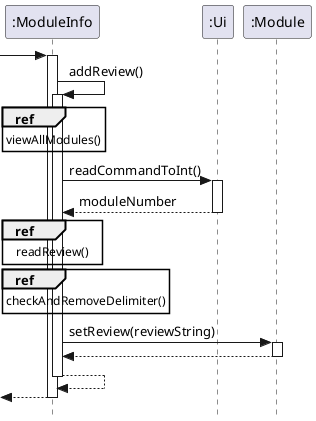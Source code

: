@startuml
skinparam style strictuml
participant ":ModuleInfo" as ModuleInfo
participant ":Ui" as Ui
participant ":Module" as Module
[-> ModuleInfo:
activate ModuleInfo

    ModuleInfo -> ModuleInfo++ :  addReview()
        ref over ModuleInfo : viewAllModules()
        ModuleInfo -> Ui++ : readCommandToInt()
        return moduleNumber
        ref over ModuleInfo : readReview()
        ref over ModuleInfo : checkAndRemoveDelimiter()
        ModuleInfo -> Module++ : setReview(reviewString)
        return
    return
return

@enduml